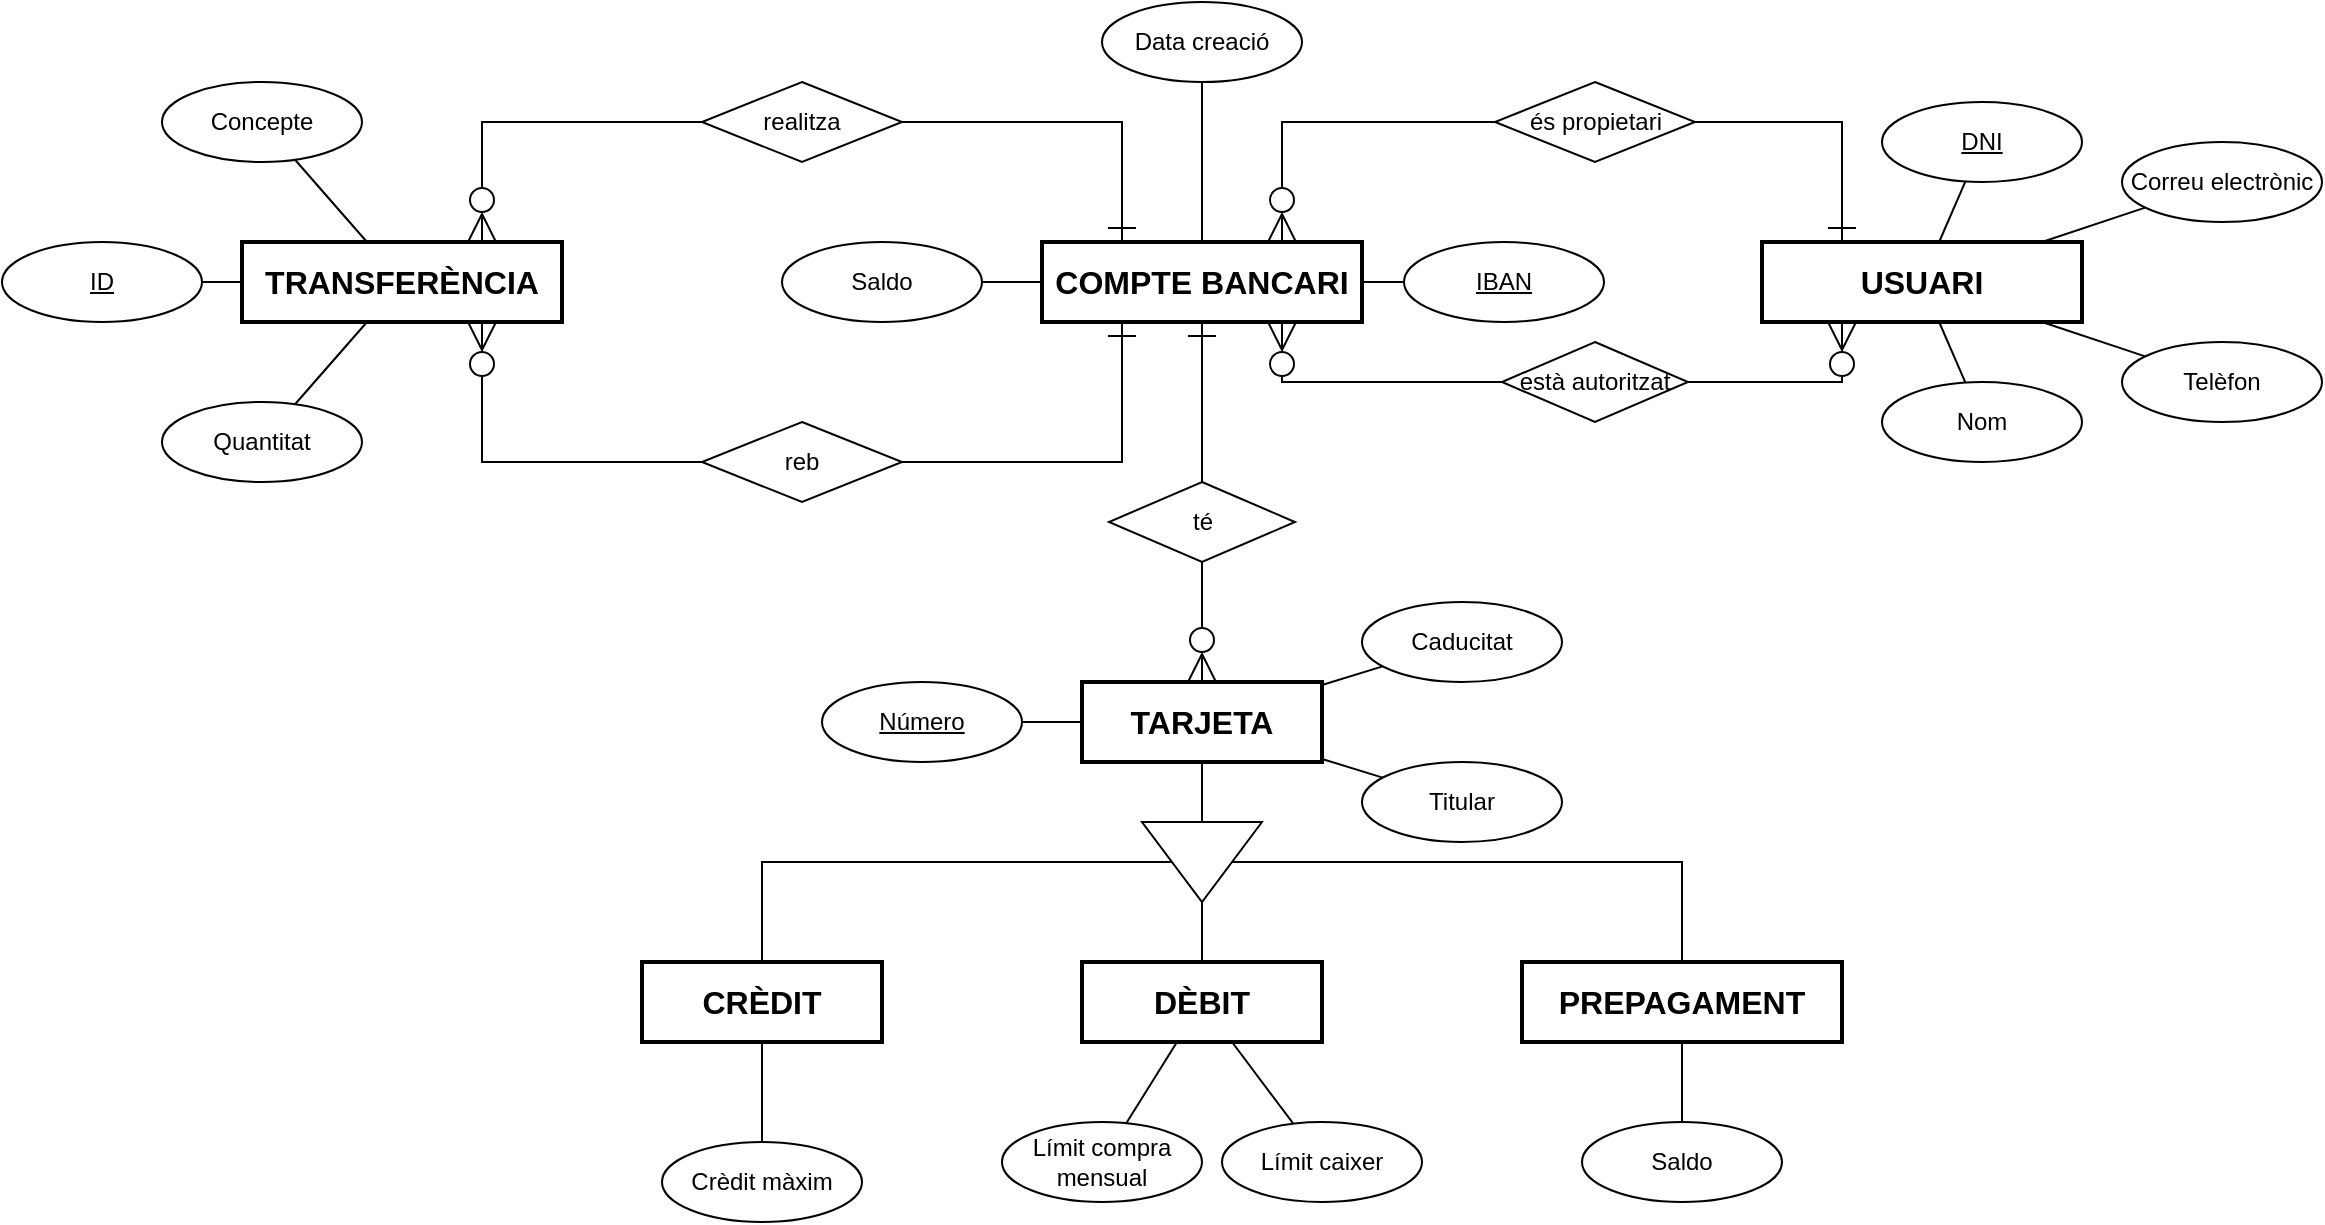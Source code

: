 <mxfile version="22.1.4" type="device">
  <diagram name="Pàgina-1" id="5p1RK1gfJNGb53cNKMp1">
    <mxGraphModel dx="1687" dy="868" grid="1" gridSize="10" guides="1" tooltips="1" connect="1" arrows="1" fold="1" page="1" pageScale="1" pageWidth="1654" pageHeight="1169" math="0" shadow="0">
      <root>
        <mxCell id="0" />
        <mxCell id="1" parent="0" />
        <mxCell id="gsU7J_CmsxOtAL61VXyF-41" value="TRANSFERÈNCIA" style="whiteSpace=wrap;html=1;align=center;strokeWidth=2;fontSize=16;fontStyle=1" parent="1" vertex="1">
          <mxGeometry x="320" y="320" width="160" height="40" as="geometry" />
        </mxCell>
        <mxCell id="gsU7J_CmsxOtAL61VXyF-44" value="ID" style="ellipse;whiteSpace=wrap;html=1;align=center;fontStyle=4" parent="1" vertex="1">
          <mxGeometry x="200" y="320" width="100" height="40" as="geometry" />
        </mxCell>
        <mxCell id="gsU7J_CmsxOtAL61VXyF-45" value="Quantitat" style="ellipse;whiteSpace=wrap;html=1;align=center;" parent="1" vertex="1">
          <mxGeometry x="280" y="400" width="100" height="40" as="geometry" />
        </mxCell>
        <mxCell id="gsU7J_CmsxOtAL61VXyF-46" value="Concepte" style="ellipse;whiteSpace=wrap;html=1;align=center;" parent="1" vertex="1">
          <mxGeometry x="280" y="240" width="100" height="40" as="geometry" />
        </mxCell>
        <mxCell id="gsU7J_CmsxOtAL61VXyF-47" style="rounded=0;orthogonalLoop=1;jettySize=auto;html=1;endArrow=none;endFill=0;" parent="1" source="gsU7J_CmsxOtAL61VXyF-41" target="gsU7J_CmsxOtAL61VXyF-45" edge="1">
          <mxGeometry relative="1" as="geometry">
            <mxPoint x="410" y="590" as="sourcePoint" />
            <mxPoint x="410" y="570" as="targetPoint" />
          </mxGeometry>
        </mxCell>
        <mxCell id="gsU7J_CmsxOtAL61VXyF-48" style="rounded=0;orthogonalLoop=1;jettySize=auto;html=1;endArrow=none;endFill=0;" parent="1" source="gsU7J_CmsxOtAL61VXyF-46" target="gsU7J_CmsxOtAL61VXyF-41" edge="1">
          <mxGeometry relative="1" as="geometry">
            <mxPoint x="490" y="405" as="sourcePoint" />
            <mxPoint x="516" y="411" as="targetPoint" />
          </mxGeometry>
        </mxCell>
        <mxCell id="gsU7J_CmsxOtAL61VXyF-49" style="rounded=0;orthogonalLoop=1;jettySize=auto;html=1;endArrow=none;endFill=0;" parent="1" source="gsU7J_CmsxOtAL61VXyF-44" target="gsU7J_CmsxOtAL61VXyF-41" edge="1">
          <mxGeometry relative="1" as="geometry">
            <mxPoint x="500" y="415" as="sourcePoint" />
            <mxPoint x="526" y="421" as="targetPoint" />
          </mxGeometry>
        </mxCell>
        <mxCell id="gsU7J_CmsxOtAL61VXyF-58" value="COMPTE BANCARI" style="whiteSpace=wrap;html=1;align=center;strokeWidth=2;fontSize=16;fontStyle=1" parent="1" vertex="1">
          <mxGeometry x="720" y="320" width="160" height="40" as="geometry" />
        </mxCell>
        <mxCell id="gsU7J_CmsxOtAL61VXyF-59" value="realitza" style="shape=rhombus;perimeter=rhombusPerimeter;whiteSpace=wrap;html=1;align=center;" parent="1" vertex="1">
          <mxGeometry x="550" y="240" width="100" height="40" as="geometry" />
        </mxCell>
        <mxCell id="gsU7J_CmsxOtAL61VXyF-60" style="rounded=0;orthogonalLoop=1;jettySize=auto;html=1;endArrow=ERone;endFill=0;edgeStyle=orthogonalEdgeStyle;endSize=12;entryX=0.25;entryY=0;entryDx=0;entryDy=0;" parent="1" source="gsU7J_CmsxOtAL61VXyF-59" target="gsU7J_CmsxOtAL61VXyF-58" edge="1">
          <mxGeometry relative="1" as="geometry">
            <mxPoint x="810" y="670" as="sourcePoint" />
            <mxPoint x="810" y="610" as="targetPoint" />
          </mxGeometry>
        </mxCell>
        <mxCell id="gsU7J_CmsxOtAL61VXyF-61" style="rounded=0;orthogonalLoop=1;jettySize=auto;html=1;endArrow=ERzeroToMany;endFill=0;edgeStyle=orthogonalEdgeStyle;endSize=12;entryX=0.75;entryY=0;entryDx=0;entryDy=0;" parent="1" source="gsU7J_CmsxOtAL61VXyF-59" target="gsU7J_CmsxOtAL61VXyF-41" edge="1">
          <mxGeometry relative="1" as="geometry">
            <mxPoint x="330" y="170" as="sourcePoint" />
            <mxPoint x="330" y="50" as="targetPoint" />
          </mxGeometry>
        </mxCell>
        <mxCell id="gsU7J_CmsxOtAL61VXyF-62" value="IBAN" style="ellipse;whiteSpace=wrap;html=1;align=center;fontStyle=4" parent="1" vertex="1">
          <mxGeometry x="901" y="320" width="100" height="40" as="geometry" />
        </mxCell>
        <mxCell id="gsU7J_CmsxOtAL61VXyF-64" value="Saldo" style="ellipse;whiteSpace=wrap;html=1;align=center;" parent="1" vertex="1">
          <mxGeometry x="590" y="320" width="100" height="40" as="geometry" />
        </mxCell>
        <mxCell id="gsU7J_CmsxOtAL61VXyF-65" value="Data creació" style="ellipse;whiteSpace=wrap;html=1;align=center;" parent="1" vertex="1">
          <mxGeometry x="750" y="200" width="100" height="40" as="geometry" />
        </mxCell>
        <mxCell id="gsU7J_CmsxOtAL61VXyF-78" style="rounded=0;orthogonalLoop=1;jettySize=auto;html=1;endArrow=none;endFill=0;" parent="1" source="gsU7J_CmsxOtAL61VXyF-62" target="gsU7J_CmsxOtAL61VXyF-58" edge="1">
          <mxGeometry relative="1" as="geometry">
            <mxPoint x="840" y="330" as="sourcePoint" />
            <mxPoint x="874" y="307" as="targetPoint" />
          </mxGeometry>
        </mxCell>
        <mxCell id="gsU7J_CmsxOtAL61VXyF-79" style="rounded=0;orthogonalLoop=1;jettySize=auto;html=1;endArrow=none;endFill=0;" parent="1" source="gsU7J_CmsxOtAL61VXyF-65" target="gsU7J_CmsxOtAL61VXyF-58" edge="1">
          <mxGeometry relative="1" as="geometry">
            <mxPoint x="850" y="340" as="sourcePoint" />
            <mxPoint x="884" y="317" as="targetPoint" />
          </mxGeometry>
        </mxCell>
        <mxCell id="gsU7J_CmsxOtAL61VXyF-80" style="rounded=0;orthogonalLoop=1;jettySize=auto;html=1;endArrow=none;endFill=0;" parent="1" source="gsU7J_CmsxOtAL61VXyF-58" target="gsU7J_CmsxOtAL61VXyF-64" edge="1">
          <mxGeometry relative="1" as="geometry">
            <mxPoint x="860" y="350" as="sourcePoint" />
            <mxPoint x="894" y="327" as="targetPoint" />
          </mxGeometry>
        </mxCell>
        <mxCell id="_uWsQZinLQFZ6FRUht5G-17" value="USUARI" style="whiteSpace=wrap;html=1;align=center;strokeWidth=2;fontSize=16;fontStyle=1" parent="1" vertex="1">
          <mxGeometry x="1080" y="320" width="160" height="40" as="geometry" />
        </mxCell>
        <mxCell id="_uWsQZinLQFZ6FRUht5G-18" value="és propietari" style="shape=rhombus;perimeter=rhombusPerimeter;whiteSpace=wrap;html=1;align=center;" parent="1" vertex="1">
          <mxGeometry x="946.5" y="240" width="100" height="40" as="geometry" />
        </mxCell>
        <mxCell id="_uWsQZinLQFZ6FRUht5G-19" style="rounded=0;orthogonalLoop=1;jettySize=auto;html=1;endArrow=ERzeroToMany;endFill=0;edgeStyle=orthogonalEdgeStyle;endSize=12;entryX=0.75;entryY=0;entryDx=0;entryDy=0;" parent="1" source="_uWsQZinLQFZ6FRUht5G-18" target="gsU7J_CmsxOtAL61VXyF-58" edge="1">
          <mxGeometry relative="1" as="geometry">
            <mxPoint x="530" y="350" as="sourcePoint" />
            <mxPoint x="450" y="350" as="targetPoint" />
          </mxGeometry>
        </mxCell>
        <mxCell id="_uWsQZinLQFZ6FRUht5G-20" style="rounded=0;orthogonalLoop=1;jettySize=auto;html=1;endArrow=ERone;endFill=0;edgeStyle=orthogonalEdgeStyle;endSize=12;entryX=0.25;entryY=0;entryDx=0;entryDy=0;" parent="1" source="_uWsQZinLQFZ6FRUht5G-18" target="_uWsQZinLQFZ6FRUht5G-17" edge="1">
          <mxGeometry relative="1" as="geometry">
            <mxPoint x="1130" y="570" as="sourcePoint" />
            <mxPoint x="1210" y="570" as="targetPoint" />
          </mxGeometry>
        </mxCell>
        <mxCell id="_uWsQZinLQFZ6FRUht5G-21" value="Nom" style="ellipse;whiteSpace=wrap;html=1;align=center;" parent="1" vertex="1">
          <mxGeometry x="1140" y="390" width="100" height="40" as="geometry" />
        </mxCell>
        <mxCell id="_uWsQZinLQFZ6FRUht5G-22" value="Telèfon" style="ellipse;whiteSpace=wrap;html=1;align=center;" parent="1" vertex="1">
          <mxGeometry x="1260" y="370" width="100" height="40" as="geometry" />
        </mxCell>
        <mxCell id="_uWsQZinLQFZ6FRUht5G-23" value="Correu electrònic" style="ellipse;whiteSpace=wrap;html=1;align=center;" parent="1" vertex="1">
          <mxGeometry x="1260" y="270" width="100" height="40" as="geometry" />
        </mxCell>
        <mxCell id="_uWsQZinLQFZ6FRUht5G-24" value="DNI" style="ellipse;whiteSpace=wrap;html=1;align=center;fontStyle=4" parent="1" vertex="1">
          <mxGeometry x="1140" y="250" width="100" height="40" as="geometry" />
        </mxCell>
        <mxCell id="_uWsQZinLQFZ6FRUht5G-25" style="rounded=0;orthogonalLoop=1;jettySize=auto;html=1;endArrow=none;endFill=0;" parent="1" source="_uWsQZinLQFZ6FRUht5G-24" target="_uWsQZinLQFZ6FRUht5G-17" edge="1">
          <mxGeometry relative="1" as="geometry">
            <mxPoint x="678" y="307" as="sourcePoint" />
            <mxPoint x="717" y="330" as="targetPoint" />
          </mxGeometry>
        </mxCell>
        <mxCell id="_uWsQZinLQFZ6FRUht5G-26" style="rounded=0;orthogonalLoop=1;jettySize=auto;html=1;endArrow=none;endFill=0;" parent="1" source="_uWsQZinLQFZ6FRUht5G-21" target="_uWsQZinLQFZ6FRUht5G-17" edge="1">
          <mxGeometry relative="1" as="geometry">
            <mxPoint x="1106" y="307" as="sourcePoint" />
            <mxPoint x="1140" y="330" as="targetPoint" />
          </mxGeometry>
        </mxCell>
        <mxCell id="_uWsQZinLQFZ6FRUht5G-27" style="rounded=0;orthogonalLoop=1;jettySize=auto;html=1;endArrow=none;endFill=0;" parent="1" source="_uWsQZinLQFZ6FRUht5G-22" target="_uWsQZinLQFZ6FRUht5G-17" edge="1">
          <mxGeometry relative="1" as="geometry">
            <mxPoint x="1224.275" y="297.15" as="sourcePoint" />
            <mxPoint x="1150" y="340" as="targetPoint" />
          </mxGeometry>
        </mxCell>
        <mxCell id="_uWsQZinLQFZ6FRUht5G-28" style="rounded=0;orthogonalLoop=1;jettySize=auto;html=1;endArrow=none;endFill=0;" parent="1" source="_uWsQZinLQFZ6FRUht5G-23" target="_uWsQZinLQFZ6FRUht5G-17" edge="1">
          <mxGeometry relative="1" as="geometry">
            <mxPoint x="1126" y="327" as="sourcePoint" />
            <mxPoint x="1160" y="350" as="targetPoint" />
          </mxGeometry>
        </mxCell>
        <mxCell id="l--ZD_1v4maC4e9OY5Fv-1" value="està autoritzat" style="shape=rhombus;perimeter=rhombusPerimeter;whiteSpace=wrap;html=1;align=center;" parent="1" vertex="1">
          <mxGeometry x="950" y="370" width="93" height="40" as="geometry" />
        </mxCell>
        <mxCell id="l--ZD_1v4maC4e9OY5Fv-2" style="rounded=0;orthogonalLoop=1;jettySize=auto;html=1;endArrow=ERzeroToMany;endFill=0;edgeStyle=orthogonalEdgeStyle;endSize=12;entryX=0.25;entryY=1;entryDx=0;entryDy=0;" parent="1" source="l--ZD_1v4maC4e9OY5Fv-1" target="_uWsQZinLQFZ6FRUht5G-17" edge="1">
          <mxGeometry relative="1" as="geometry">
            <mxPoint x="1250" y="430" as="sourcePoint" />
            <mxPoint x="1250" y="370" as="targetPoint" />
          </mxGeometry>
        </mxCell>
        <mxCell id="l--ZD_1v4maC4e9OY5Fv-4" style="rounded=0;orthogonalLoop=1;jettySize=auto;html=1;endArrow=ERzeroToMany;endFill=0;edgeStyle=orthogonalEdgeStyle;endSize=12;entryX=0.75;entryY=1;entryDx=0;entryDy=0;" parent="1" source="l--ZD_1v4maC4e9OY5Fv-1" target="gsU7J_CmsxOtAL61VXyF-58" edge="1">
          <mxGeometry relative="1" as="geometry">
            <mxPoint x="750" y="250" as="sourcePoint" />
            <mxPoint x="770" y="330" as="targetPoint" />
          </mxGeometry>
        </mxCell>
        <mxCell id="l--ZD_1v4maC4e9OY5Fv-5" value="reb" style="shape=rhombus;perimeter=rhombusPerimeter;whiteSpace=wrap;html=1;align=center;" parent="1" vertex="1">
          <mxGeometry x="550" y="410" width="100" height="40" as="geometry" />
        </mxCell>
        <mxCell id="l--ZD_1v4maC4e9OY5Fv-6" style="rounded=0;orthogonalLoop=1;jettySize=auto;html=1;endArrow=ERone;endFill=0;edgeStyle=orthogonalEdgeStyle;endSize=12;entryX=0.25;entryY=1;entryDx=0;entryDy=0;" parent="1" source="l--ZD_1v4maC4e9OY5Fv-5" target="gsU7J_CmsxOtAL61VXyF-58" edge="1">
          <mxGeometry relative="1" as="geometry">
            <mxPoint x="910" y="670" as="sourcePoint" />
            <mxPoint x="860" y="360" as="targetPoint" />
          </mxGeometry>
        </mxCell>
        <mxCell id="l--ZD_1v4maC4e9OY5Fv-7" style="rounded=0;orthogonalLoop=1;jettySize=auto;html=1;endArrow=ERzeroToMany;endFill=0;edgeStyle=orthogonalEdgeStyle;endSize=12;entryX=0.75;entryY=1;entryDx=0;entryDy=0;" parent="1" source="l--ZD_1v4maC4e9OY5Fv-5" target="gsU7J_CmsxOtAL61VXyF-41" edge="1">
          <mxGeometry relative="1" as="geometry">
            <mxPoint x="430" y="170" as="sourcePoint" />
            <mxPoint x="380" y="320" as="targetPoint" />
          </mxGeometry>
        </mxCell>
        <mxCell id="l--ZD_1v4maC4e9OY5Fv-8" value="TARJETA" style="whiteSpace=wrap;html=1;align=center;strokeWidth=2;fontSize=16;fontStyle=1" parent="1" vertex="1">
          <mxGeometry x="740" y="540" width="120" height="40" as="geometry" />
        </mxCell>
        <mxCell id="l--ZD_1v4maC4e9OY5Fv-9" value="té" style="shape=rhombus;perimeter=rhombusPerimeter;whiteSpace=wrap;html=1;align=center;" parent="1" vertex="1">
          <mxGeometry x="753.5" y="440" width="93" height="40" as="geometry" />
        </mxCell>
        <mxCell id="l--ZD_1v4maC4e9OY5Fv-10" style="rounded=0;orthogonalLoop=1;jettySize=auto;html=1;endArrow=ERzeroToMany;endFill=0;edgeStyle=orthogonalEdgeStyle;endSize=12;entryX=0.5;entryY=0;entryDx=0;entryDy=0;" parent="1" source="l--ZD_1v4maC4e9OY5Fv-9" target="l--ZD_1v4maC4e9OY5Fv-8" edge="1">
          <mxGeometry relative="1" as="geometry">
            <mxPoint x="654" y="750" as="sourcePoint" />
            <mxPoint x="451" y="980" as="targetPoint" />
          </mxGeometry>
        </mxCell>
        <mxCell id="l--ZD_1v4maC4e9OY5Fv-11" style="rounded=0;orthogonalLoop=1;jettySize=auto;html=1;endArrow=ERone;endFill=0;edgeStyle=orthogonalEdgeStyle;endSize=12;" parent="1" source="l--ZD_1v4maC4e9OY5Fv-9" target="gsU7J_CmsxOtAL61VXyF-58" edge="1">
          <mxGeometry relative="1" as="geometry">
            <mxPoint x="870" y="450" as="sourcePoint" />
            <mxPoint x="850" y="370" as="targetPoint" />
          </mxGeometry>
        </mxCell>
        <mxCell id="l--ZD_1v4maC4e9OY5Fv-12" value="Número" style="ellipse;whiteSpace=wrap;html=1;align=center;fontStyle=4" parent="1" vertex="1">
          <mxGeometry x="610" y="540" width="100" height="40" as="geometry" />
        </mxCell>
        <mxCell id="l--ZD_1v4maC4e9OY5Fv-13" value="Titular" style="ellipse;whiteSpace=wrap;html=1;align=center;" parent="1" vertex="1">
          <mxGeometry x="880" y="580" width="100" height="40" as="geometry" />
        </mxCell>
        <mxCell id="l--ZD_1v4maC4e9OY5Fv-14" value="Caducitat" style="ellipse;whiteSpace=wrap;html=1;align=center;" parent="1" vertex="1">
          <mxGeometry x="880" y="500" width="100" height="40" as="geometry" />
        </mxCell>
        <mxCell id="dFRRN1yKjqHMJyqBSkQQ-3" style="rounded=0;orthogonalLoop=1;jettySize=auto;html=1;endArrow=none;endFill=0;" parent="1" source="l--ZD_1v4maC4e9OY5Fv-12" target="l--ZD_1v4maC4e9OY5Fv-8" edge="1">
          <mxGeometry relative="1" as="geometry">
            <mxPoint x="810" y="250" as="sourcePoint" />
            <mxPoint x="810" y="330" as="targetPoint" />
          </mxGeometry>
        </mxCell>
        <mxCell id="dFRRN1yKjqHMJyqBSkQQ-4" style="rounded=0;orthogonalLoop=1;jettySize=auto;html=1;endArrow=none;endFill=0;" parent="1" source="l--ZD_1v4maC4e9OY5Fv-13" target="l--ZD_1v4maC4e9OY5Fv-8" edge="1">
          <mxGeometry relative="1" as="geometry">
            <mxPoint x="707" y="533" as="sourcePoint" />
            <mxPoint x="754" y="550" as="targetPoint" />
          </mxGeometry>
        </mxCell>
        <mxCell id="dFRRN1yKjqHMJyqBSkQQ-5" style="rounded=0;orthogonalLoop=1;jettySize=auto;html=1;endArrow=none;endFill=0;" parent="1" source="l--ZD_1v4maC4e9OY5Fv-14" target="l--ZD_1v4maC4e9OY5Fv-8" edge="1">
          <mxGeometry relative="1" as="geometry">
            <mxPoint x="717" y="543" as="sourcePoint" />
            <mxPoint x="764" y="560" as="targetPoint" />
          </mxGeometry>
        </mxCell>
        <mxCell id="fqQe90tfF205E1bJrzd7-1" value="CRÈDIT" style="whiteSpace=wrap;html=1;align=center;strokeWidth=2;fontSize=16;fontStyle=1" vertex="1" parent="1">
          <mxGeometry x="520" y="680" width="120" height="40" as="geometry" />
        </mxCell>
        <mxCell id="fqQe90tfF205E1bJrzd7-2" value="DÈBIT" style="whiteSpace=wrap;html=1;align=center;strokeWidth=2;fontSize=16;fontStyle=1" vertex="1" parent="1">
          <mxGeometry x="740" y="680" width="120" height="40" as="geometry" />
        </mxCell>
        <mxCell id="fqQe90tfF205E1bJrzd7-3" value="PREPAGAMENT" style="whiteSpace=wrap;html=1;align=center;strokeWidth=2;fontSize=16;fontStyle=1" vertex="1" parent="1">
          <mxGeometry x="960" y="680" width="160" height="40" as="geometry" />
        </mxCell>
        <mxCell id="fqQe90tfF205E1bJrzd7-4" value="" style="triangle;whiteSpace=wrap;html=1;rotation=90;" vertex="1" parent="1">
          <mxGeometry x="780" y="600" width="40" height="60" as="geometry" />
        </mxCell>
        <mxCell id="fqQe90tfF205E1bJrzd7-5" style="rounded=0;orthogonalLoop=1;jettySize=auto;html=1;endArrow=none;endFill=0;" edge="1" parent="1" source="fqQe90tfF205E1bJrzd7-4" target="l--ZD_1v4maC4e9OY5Fv-8">
          <mxGeometry relative="1" as="geometry">
            <mxPoint x="707" y="533" as="sourcePoint" />
            <mxPoint x="754" y="550" as="targetPoint" />
          </mxGeometry>
        </mxCell>
        <mxCell id="fqQe90tfF205E1bJrzd7-6" style="rounded=0;orthogonalLoop=1;jettySize=auto;html=1;endArrow=none;endFill=0;" edge="1" parent="1" source="fqQe90tfF205E1bJrzd7-4" target="fqQe90tfF205E1bJrzd7-2">
          <mxGeometry relative="1" as="geometry">
            <mxPoint x="810" y="620" as="sourcePoint" />
            <mxPoint x="810" y="590" as="targetPoint" />
          </mxGeometry>
        </mxCell>
        <mxCell id="fqQe90tfF205E1bJrzd7-7" style="rounded=0;orthogonalLoop=1;jettySize=auto;html=1;endArrow=none;endFill=0;edgeStyle=orthogonalEdgeStyle;exitX=0.5;exitY=0;exitDx=0;exitDy=0;entryX=0.5;entryY=0;entryDx=0;entryDy=0;" edge="1" parent="1" source="fqQe90tfF205E1bJrzd7-3" target="fqQe90tfF205E1bJrzd7-4">
          <mxGeometry relative="1" as="geometry">
            <mxPoint x="820" y="630" as="sourcePoint" />
            <mxPoint x="820" y="600" as="targetPoint" />
            <Array as="points">
              <mxPoint x="1040" y="630" />
            </Array>
          </mxGeometry>
        </mxCell>
        <mxCell id="fqQe90tfF205E1bJrzd7-9" style="rounded=0;orthogonalLoop=1;jettySize=auto;html=1;endArrow=none;endFill=0;entryX=0.5;entryY=0;entryDx=0;entryDy=0;edgeStyle=orthogonalEdgeStyle;" edge="1" parent="1" source="fqQe90tfF205E1bJrzd7-4" target="fqQe90tfF205E1bJrzd7-1">
          <mxGeometry relative="1" as="geometry">
            <mxPoint x="810" y="660" as="sourcePoint" />
            <mxPoint x="810" y="690" as="targetPoint" />
          </mxGeometry>
        </mxCell>
        <mxCell id="fqQe90tfF205E1bJrzd7-10" value="Crèdit màxim" style="ellipse;whiteSpace=wrap;html=1;align=center;" vertex="1" parent="1">
          <mxGeometry x="530" y="770" width="100" height="40" as="geometry" />
        </mxCell>
        <mxCell id="fqQe90tfF205E1bJrzd7-11" value="Límit compra mensual" style="ellipse;whiteSpace=wrap;html=1;align=center;" vertex="1" parent="1">
          <mxGeometry x="700" y="760" width="100" height="40" as="geometry" />
        </mxCell>
        <mxCell id="fqQe90tfF205E1bJrzd7-12" value="Límit caixer" style="ellipse;whiteSpace=wrap;html=1;align=center;" vertex="1" parent="1">
          <mxGeometry x="810" y="760" width="100" height="40" as="geometry" />
        </mxCell>
        <mxCell id="fqQe90tfF205E1bJrzd7-13" style="rounded=0;orthogonalLoop=1;jettySize=auto;html=1;endArrow=none;endFill=0;" edge="1" parent="1" source="fqQe90tfF205E1bJrzd7-2" target="fqQe90tfF205E1bJrzd7-11">
          <mxGeometry relative="1" as="geometry">
            <mxPoint x="720" y="570" as="sourcePoint" />
            <mxPoint x="750" y="570" as="targetPoint" />
          </mxGeometry>
        </mxCell>
        <mxCell id="fqQe90tfF205E1bJrzd7-14" style="rounded=0;orthogonalLoop=1;jettySize=auto;html=1;endArrow=none;endFill=0;" edge="1" parent="1" source="fqQe90tfF205E1bJrzd7-2" target="fqQe90tfF205E1bJrzd7-12">
          <mxGeometry relative="1" as="geometry">
            <mxPoint x="780" y="690" as="sourcePoint" />
            <mxPoint x="764" y="770" as="targetPoint" />
          </mxGeometry>
        </mxCell>
        <mxCell id="fqQe90tfF205E1bJrzd7-15" style="rounded=0;orthogonalLoop=1;jettySize=auto;html=1;endArrow=none;endFill=0;" edge="1" parent="1" source="fqQe90tfF205E1bJrzd7-1" target="fqQe90tfF205E1bJrzd7-10">
          <mxGeometry relative="1" as="geometry">
            <mxPoint x="825" y="730" as="sourcePoint" />
            <mxPoint x="856" y="771" as="targetPoint" />
          </mxGeometry>
        </mxCell>
        <mxCell id="fqQe90tfF205E1bJrzd7-16" style="rounded=0;orthogonalLoop=1;jettySize=auto;html=1;endArrow=none;endFill=0;" edge="1" parent="1" source="fqQe90tfF205E1bJrzd7-3" target="fqQe90tfF205E1bJrzd7-17">
          <mxGeometry relative="1" as="geometry">
            <mxPoint x="590" y="730" as="sourcePoint" />
            <mxPoint x="590" y="780" as="targetPoint" />
          </mxGeometry>
        </mxCell>
        <mxCell id="fqQe90tfF205E1bJrzd7-17" value="Saldo" style="ellipse;whiteSpace=wrap;html=1;align=center;" vertex="1" parent="1">
          <mxGeometry x="990" y="760" width="100" height="40" as="geometry" />
        </mxCell>
      </root>
    </mxGraphModel>
  </diagram>
</mxfile>

